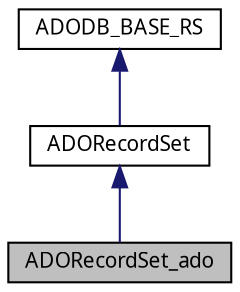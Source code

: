 digraph G
{
  bgcolor="transparent";
  edge [fontname="FreeSans.ttf",fontsize=10,labelfontname="FreeSans.ttf",labelfontsize=10];
  node [fontname="FreeSans.ttf",fontsize=10,shape=record];
  Node1 [label="ADORecordSet_ado",height=0.2,width=0.4,color="black", fillcolor="grey75", style="filled" fontcolor="black"];
  Node2 -> Node1 [dir=back,color="midnightblue",fontsize=10,style="solid",fontname="FreeSans.ttf"];
  Node2 [label="ADORecordSet",height=0.2,width=0.4,color="black",URL="$class_a_d_o_record_set.html"];
  Node3 -> Node2 [dir=back,color="midnightblue",fontsize=10,style="solid",fontname="FreeSans.ttf"];
  Node3 [label="ADODB_BASE_RS",height=0.2,width=0.4,color="black",URL="$class_a_d_o_d_b___b_a_s_e___r_s.html"];
}
